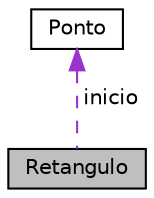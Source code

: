 digraph "Retangulo"
{
 // LATEX_PDF_SIZE
  edge [fontname="Helvetica",fontsize="10",labelfontname="Helvetica",labelfontsize="10"];
  node [fontname="Helvetica",fontsize="10",shape=record];
  Node1 [label="Retangulo",height=0.2,width=0.4,color="black", fillcolor="grey75", style="filled", fontcolor="black",tooltip=" "];
  Node2 -> Node1 [dir="back",color="darkorchid3",fontsize="10",style="dashed",label=" inicio" ];
  Node2 [label="Ponto",height=0.2,width=0.4,color="black", fillcolor="white", style="filled",URL="$classPonto.html",tooltip=" "];
}

